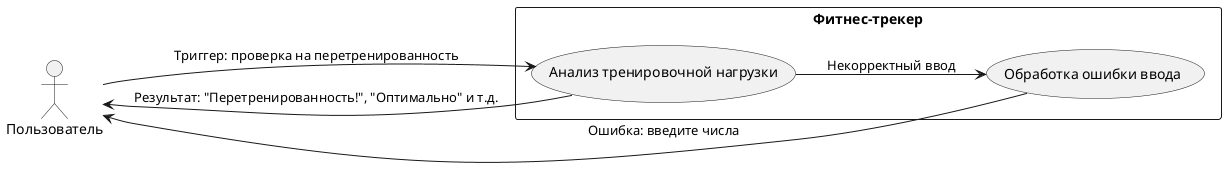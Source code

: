 @startuml UC2_WorkloadAnalysis

left to right direction
skinparam monochrome true

actor "Пользователь" as User

rectangle "Фитнес-трекер" {
  (Анализ тренировочной нагрузки) as UC2
  (Обработка ошибки ввода) as A1

  UC2 --> A1 : Некорректный ввод
}

User --> UC2 : Триггер: проверка на перетренированность
User <-- UC2 : Результат: "Перетренированность!", "Оптимально" и т.д.
User <-- A1 : "Ошибка: введите числа"

@enduml